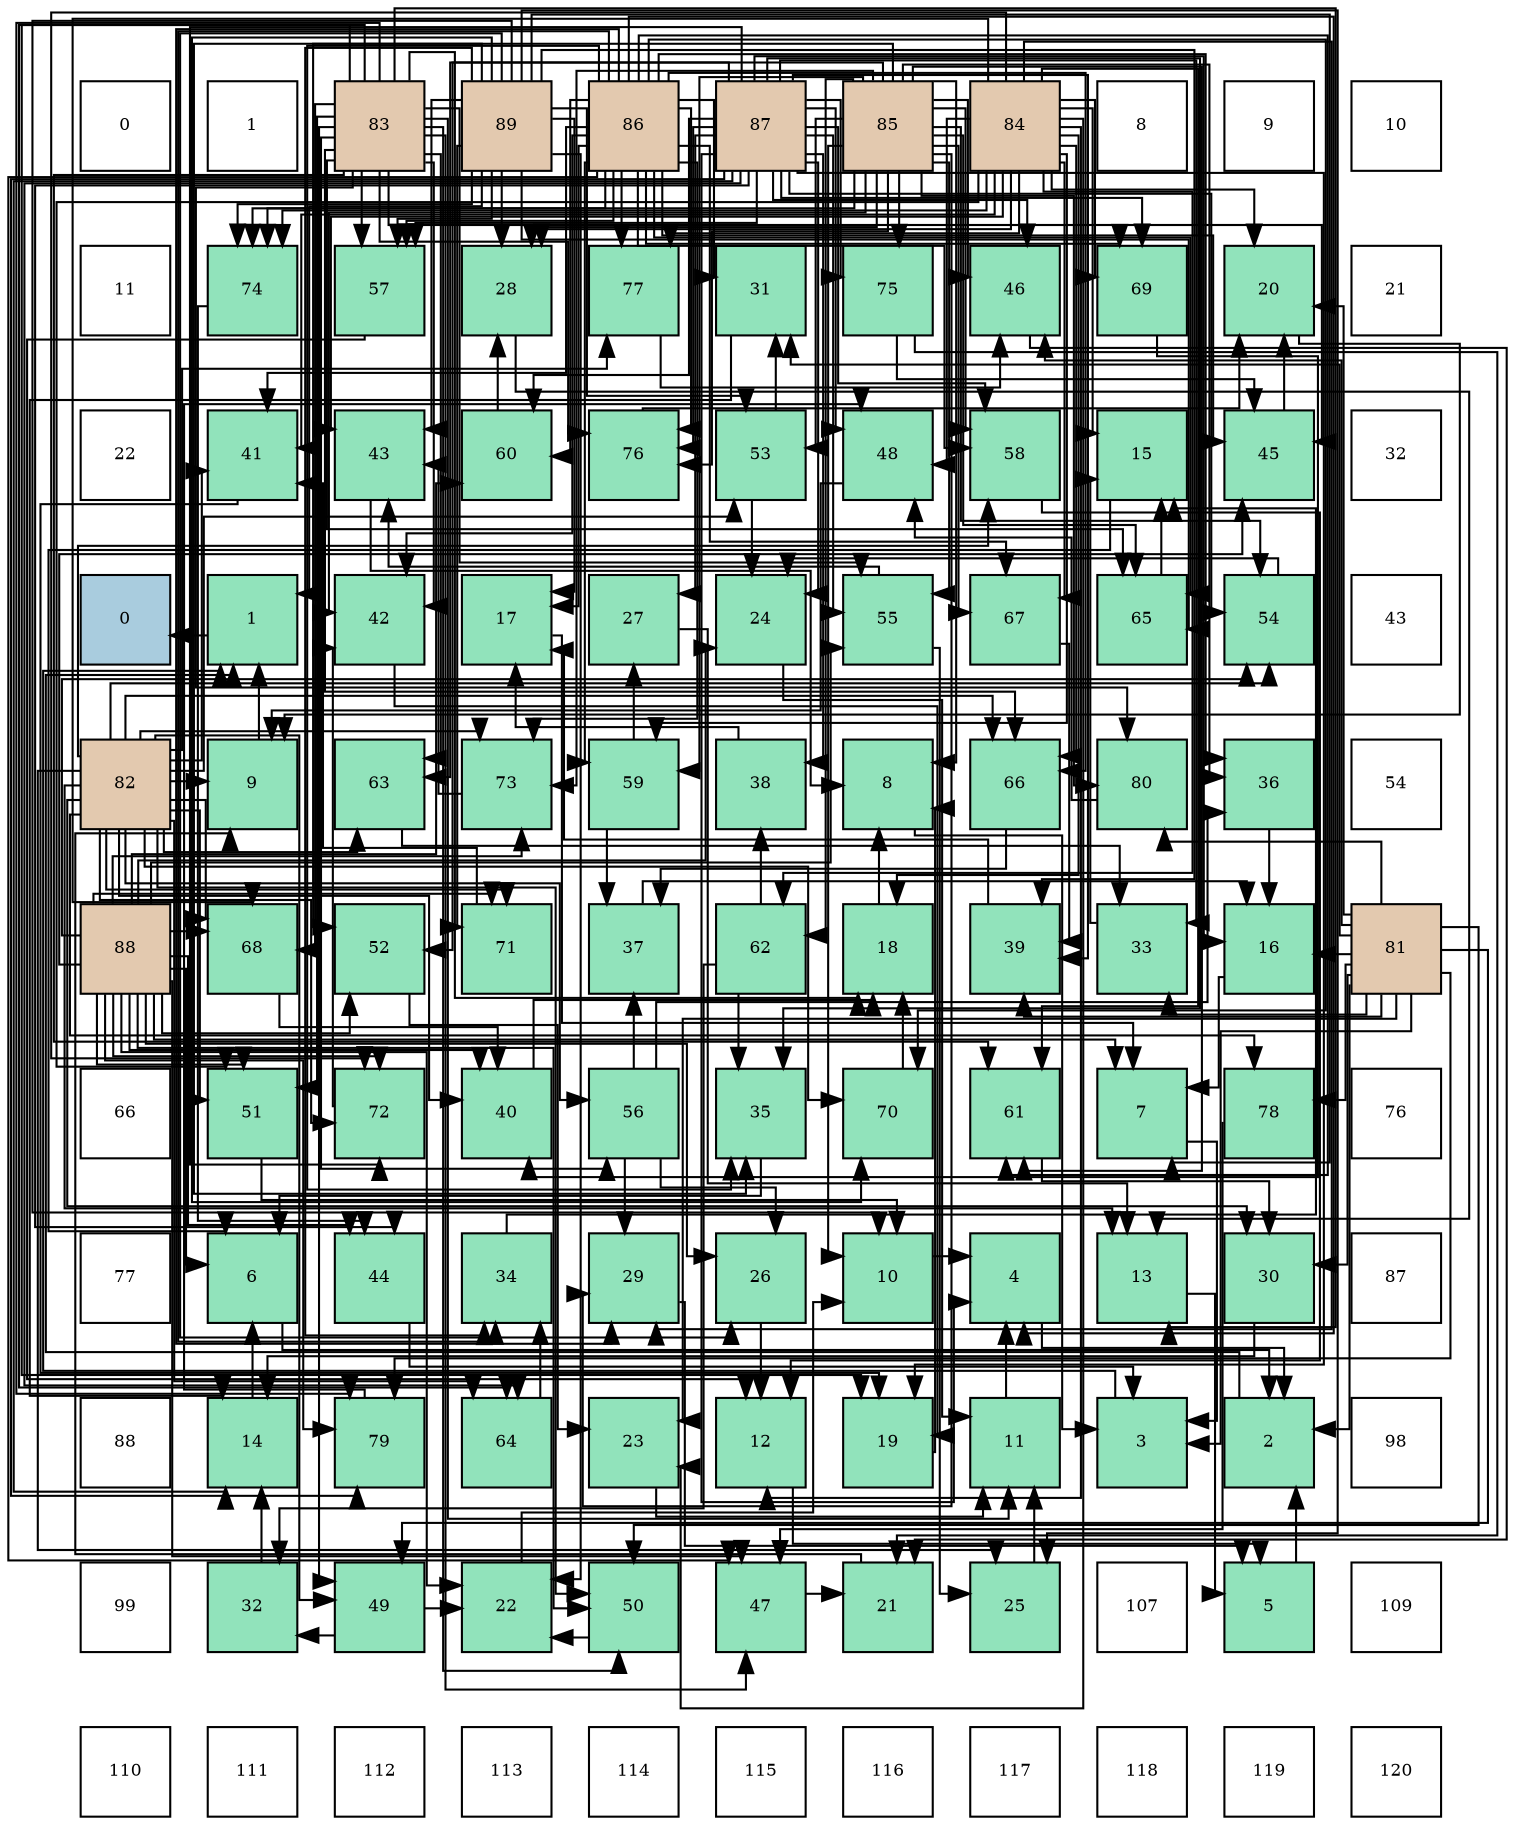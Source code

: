 digraph layout{
 rankdir=TB;
 splines=ortho;
 node [style=filled shape=square fixedsize=true width=0.6];
0[label="0", fontsize=8, fillcolor="#ffffff"];
1[label="1", fontsize=8, fillcolor="#ffffff"];
2[label="83", fontsize=8, fillcolor="#e3c9af"];
3[label="89", fontsize=8, fillcolor="#e3c9af"];
4[label="86", fontsize=8, fillcolor="#e3c9af"];
5[label="87", fontsize=8, fillcolor="#e3c9af"];
6[label="85", fontsize=8, fillcolor="#e3c9af"];
7[label="84", fontsize=8, fillcolor="#e3c9af"];
8[label="8", fontsize=8, fillcolor="#ffffff"];
9[label="9", fontsize=8, fillcolor="#ffffff"];
10[label="10", fontsize=8, fillcolor="#ffffff"];
11[label="11", fontsize=8, fillcolor="#ffffff"];
12[label="74", fontsize=8, fillcolor="#91e3bb"];
13[label="57", fontsize=8, fillcolor="#91e3bb"];
14[label="28", fontsize=8, fillcolor="#91e3bb"];
15[label="77", fontsize=8, fillcolor="#91e3bb"];
16[label="31", fontsize=8, fillcolor="#91e3bb"];
17[label="75", fontsize=8, fillcolor="#91e3bb"];
18[label="46", fontsize=8, fillcolor="#91e3bb"];
19[label="69", fontsize=8, fillcolor="#91e3bb"];
20[label="20", fontsize=8, fillcolor="#91e3bb"];
21[label="21", fontsize=8, fillcolor="#ffffff"];
22[label="22", fontsize=8, fillcolor="#ffffff"];
23[label="41", fontsize=8, fillcolor="#91e3bb"];
24[label="43", fontsize=8, fillcolor="#91e3bb"];
25[label="60", fontsize=8, fillcolor="#91e3bb"];
26[label="76", fontsize=8, fillcolor="#91e3bb"];
27[label="53", fontsize=8, fillcolor="#91e3bb"];
28[label="48", fontsize=8, fillcolor="#91e3bb"];
29[label="58", fontsize=8, fillcolor="#91e3bb"];
30[label="15", fontsize=8, fillcolor="#91e3bb"];
31[label="45", fontsize=8, fillcolor="#91e3bb"];
32[label="32", fontsize=8, fillcolor="#ffffff"];
33[label="0", fontsize=8, fillcolor="#a9ccde"];
34[label="1", fontsize=8, fillcolor="#91e3bb"];
35[label="42", fontsize=8, fillcolor="#91e3bb"];
36[label="17", fontsize=8, fillcolor="#91e3bb"];
37[label="27", fontsize=8, fillcolor="#91e3bb"];
38[label="24", fontsize=8, fillcolor="#91e3bb"];
39[label="55", fontsize=8, fillcolor="#91e3bb"];
40[label="67", fontsize=8, fillcolor="#91e3bb"];
41[label="65", fontsize=8, fillcolor="#91e3bb"];
42[label="54", fontsize=8, fillcolor="#91e3bb"];
43[label="43", fontsize=8, fillcolor="#ffffff"];
44[label="82", fontsize=8, fillcolor="#e3c9af"];
45[label="9", fontsize=8, fillcolor="#91e3bb"];
46[label="63", fontsize=8, fillcolor="#91e3bb"];
47[label="73", fontsize=8, fillcolor="#91e3bb"];
48[label="59", fontsize=8, fillcolor="#91e3bb"];
49[label="38", fontsize=8, fillcolor="#91e3bb"];
50[label="8", fontsize=8, fillcolor="#91e3bb"];
51[label="66", fontsize=8, fillcolor="#91e3bb"];
52[label="80", fontsize=8, fillcolor="#91e3bb"];
53[label="36", fontsize=8, fillcolor="#91e3bb"];
54[label="54", fontsize=8, fillcolor="#ffffff"];
55[label="88", fontsize=8, fillcolor="#e3c9af"];
56[label="68", fontsize=8, fillcolor="#91e3bb"];
57[label="52", fontsize=8, fillcolor="#91e3bb"];
58[label="71", fontsize=8, fillcolor="#91e3bb"];
59[label="37", fontsize=8, fillcolor="#91e3bb"];
60[label="62", fontsize=8, fillcolor="#91e3bb"];
61[label="18", fontsize=8, fillcolor="#91e3bb"];
62[label="39", fontsize=8, fillcolor="#91e3bb"];
63[label="33", fontsize=8, fillcolor="#91e3bb"];
64[label="16", fontsize=8, fillcolor="#91e3bb"];
65[label="81", fontsize=8, fillcolor="#e3c9af"];
66[label="66", fontsize=8, fillcolor="#ffffff"];
67[label="51", fontsize=8, fillcolor="#91e3bb"];
68[label="72", fontsize=8, fillcolor="#91e3bb"];
69[label="40", fontsize=8, fillcolor="#91e3bb"];
70[label="56", fontsize=8, fillcolor="#91e3bb"];
71[label="35", fontsize=8, fillcolor="#91e3bb"];
72[label="70", fontsize=8, fillcolor="#91e3bb"];
73[label="61", fontsize=8, fillcolor="#91e3bb"];
74[label="7", fontsize=8, fillcolor="#91e3bb"];
75[label="78", fontsize=8, fillcolor="#91e3bb"];
76[label="76", fontsize=8, fillcolor="#ffffff"];
77[label="77", fontsize=8, fillcolor="#ffffff"];
78[label="6", fontsize=8, fillcolor="#91e3bb"];
79[label="44", fontsize=8, fillcolor="#91e3bb"];
80[label="34", fontsize=8, fillcolor="#91e3bb"];
81[label="29", fontsize=8, fillcolor="#91e3bb"];
82[label="26", fontsize=8, fillcolor="#91e3bb"];
83[label="10", fontsize=8, fillcolor="#91e3bb"];
84[label="4", fontsize=8, fillcolor="#91e3bb"];
85[label="13", fontsize=8, fillcolor="#91e3bb"];
86[label="30", fontsize=8, fillcolor="#91e3bb"];
87[label="87", fontsize=8, fillcolor="#ffffff"];
88[label="88", fontsize=8, fillcolor="#ffffff"];
89[label="14", fontsize=8, fillcolor="#91e3bb"];
90[label="79", fontsize=8, fillcolor="#91e3bb"];
91[label="64", fontsize=8, fillcolor="#91e3bb"];
92[label="23", fontsize=8, fillcolor="#91e3bb"];
93[label="12", fontsize=8, fillcolor="#91e3bb"];
94[label="19", fontsize=8, fillcolor="#91e3bb"];
95[label="11", fontsize=8, fillcolor="#91e3bb"];
96[label="3", fontsize=8, fillcolor="#91e3bb"];
97[label="2", fontsize=8, fillcolor="#91e3bb"];
98[label="98", fontsize=8, fillcolor="#ffffff"];
99[label="99", fontsize=8, fillcolor="#ffffff"];
100[label="32", fontsize=8, fillcolor="#91e3bb"];
101[label="49", fontsize=8, fillcolor="#91e3bb"];
102[label="22", fontsize=8, fillcolor="#91e3bb"];
103[label="50", fontsize=8, fillcolor="#91e3bb"];
104[label="47", fontsize=8, fillcolor="#91e3bb"];
105[label="21", fontsize=8, fillcolor="#91e3bb"];
106[label="25", fontsize=8, fillcolor="#91e3bb"];
107[label="107", fontsize=8, fillcolor="#ffffff"];
108[label="5", fontsize=8, fillcolor="#91e3bb"];
109[label="109", fontsize=8, fillcolor="#ffffff"];
110[label="110", fontsize=8, fillcolor="#ffffff"];
111[label="111", fontsize=8, fillcolor="#ffffff"];
112[label="112", fontsize=8, fillcolor="#ffffff"];
113[label="113", fontsize=8, fillcolor="#ffffff"];
114[label="114", fontsize=8, fillcolor="#ffffff"];
115[label="115", fontsize=8, fillcolor="#ffffff"];
116[label="116", fontsize=8, fillcolor="#ffffff"];
117[label="117", fontsize=8, fillcolor="#ffffff"];
118[label="118", fontsize=8, fillcolor="#ffffff"];
119[label="119", fontsize=8, fillcolor="#ffffff"];
120[label="120", fontsize=8, fillcolor="#ffffff"];
edge [constraint=false, style=vis];34 -> 33;
97 -> 34;
96 -> 34;
84 -> 97;
108 -> 97;
78 -> 97;
74 -> 96;
50 -> 96;
45 -> 34;
83 -> 84;
95 -> 84;
93 -> 108;
85 -> 108;
89 -> 78;
30 -> 78;
64 -> 74;
36 -> 74;
61 -> 50;
94 -> 50;
20 -> 45;
105 -> 45;
102 -> 83;
92 -> 95;
38 -> 95;
106 -> 95;
82 -> 93;
37 -> 85;
14 -> 85;
81 -> 108;
86 -> 89;
16 -> 89;
100 -> 89;
63 -> 30;
80 -> 30;
71 -> 78;
53 -> 64;
59 -> 64;
49 -> 36;
62 -> 36;
69 -> 61;
23 -> 94;
35 -> 94;
24 -> 50;
79 -> 96;
31 -> 20;
18 -> 105;
104 -> 105;
28 -> 45;
101 -> 102;
101 -> 100;
103 -> 102;
67 -> 83;
57 -> 92;
27 -> 38;
27 -> 16;
42 -> 38;
39 -> 106;
39 -> 24;
70 -> 82;
70 -> 81;
70 -> 53;
70 -> 59;
13 -> 93;
29 -> 93;
48 -> 37;
48 -> 59;
25 -> 14;
73 -> 86;
60 -> 100;
60 -> 71;
60 -> 49;
46 -> 63;
91 -> 80;
41 -> 30;
51 -> 59;
40 -> 62;
56 -> 69;
19 -> 69;
72 -> 61;
58 -> 23;
68 -> 35;
47 -> 24;
12 -> 79;
17 -> 105;
17 -> 31;
26 -> 20;
15 -> 18;
75 -> 104;
90 -> 28;
52 -> 28;
65 -> 97;
65 -> 96;
65 -> 64;
65 -> 20;
65 -> 92;
65 -> 86;
65 -> 16;
65 -> 63;
65 -> 62;
65 -> 18;
65 -> 101;
65 -> 103;
65 -> 75;
65 -> 90;
65 -> 52;
44 -> 45;
44 -> 85;
44 -> 106;
44 -> 86;
44 -> 69;
44 -> 23;
44 -> 101;
44 -> 103;
44 -> 67;
44 -> 27;
44 -> 42;
44 -> 70;
44 -> 29;
44 -> 46;
44 -> 91;
44 -> 51;
44 -> 56;
44 -> 72;
44 -> 58;
44 -> 68;
44 -> 47;
44 -> 15;
44 -> 75;
2 -> 95;
2 -> 85;
2 -> 61;
2 -> 94;
2 -> 35;
2 -> 31;
2 -> 104;
2 -> 101;
2 -> 103;
2 -> 67;
2 -> 39;
2 -> 70;
2 -> 13;
2 -> 73;
2 -> 46;
2 -> 91;
2 -> 41;
2 -> 51;
2 -> 56;
2 -> 26;
2 -> 90;
2 -> 52;
7 -> 93;
7 -> 30;
7 -> 61;
7 -> 20;
7 -> 92;
7 -> 14;
7 -> 81;
7 -> 23;
7 -> 24;
7 -> 28;
7 -> 67;
7 -> 48;
7 -> 73;
7 -> 60;
7 -> 51;
7 -> 40;
7 -> 56;
7 -> 19;
7 -> 68;
7 -> 12;
7 -> 15;
6 -> 50;
6 -> 83;
6 -> 14;
6 -> 81;
6 -> 53;
6 -> 35;
6 -> 18;
6 -> 57;
6 -> 27;
6 -> 42;
6 -> 39;
6 -> 29;
6 -> 48;
6 -> 73;
6 -> 60;
6 -> 46;
6 -> 41;
6 -> 40;
6 -> 47;
6 -> 12;
6 -> 17;
6 -> 26;
6 -> 52;
4 -> 84;
4 -> 36;
4 -> 81;
4 -> 16;
4 -> 80;
4 -> 71;
4 -> 53;
4 -> 23;
4 -> 35;
4 -> 31;
4 -> 104;
4 -> 13;
4 -> 29;
4 -> 48;
4 -> 25;
4 -> 73;
4 -> 41;
4 -> 51;
4 -> 40;
4 -> 19;
4 -> 72;
4 -> 47;
4 -> 12;
4 -> 26;
4 -> 15;
5 -> 84;
5 -> 89;
5 -> 64;
5 -> 94;
5 -> 38;
5 -> 37;
5 -> 63;
5 -> 71;
5 -> 49;
5 -> 62;
5 -> 79;
5 -> 18;
5 -> 28;
5 -> 57;
5 -> 42;
5 -> 39;
5 -> 13;
5 -> 29;
5 -> 25;
5 -> 91;
5 -> 19;
5 -> 68;
5 -> 17;
5 -> 26;
5 -> 90;
55 -> 78;
55 -> 74;
55 -> 102;
55 -> 38;
55 -> 82;
55 -> 69;
55 -> 79;
55 -> 31;
55 -> 104;
55 -> 103;
55 -> 67;
55 -> 57;
55 -> 42;
55 -> 39;
55 -> 25;
55 -> 56;
55 -> 58;
55 -> 68;
55 -> 47;
55 -> 90;
3 -> 34;
3 -> 74;
3 -> 83;
3 -> 36;
3 -> 102;
3 -> 106;
3 -> 82;
3 -> 14;
3 -> 80;
3 -> 71;
3 -> 62;
3 -> 24;
3 -> 27;
3 -> 13;
3 -> 41;
3 -> 72;
3 -> 58;
3 -> 12;
edge [constraint=true, style=invis];
0 -> 11 -> 22 -> 33 -> 44 -> 55 -> 66 -> 77 -> 88 -> 99 -> 110;
1 -> 12 -> 23 -> 34 -> 45 -> 56 -> 67 -> 78 -> 89 -> 100 -> 111;
2 -> 13 -> 24 -> 35 -> 46 -> 57 -> 68 -> 79 -> 90 -> 101 -> 112;
3 -> 14 -> 25 -> 36 -> 47 -> 58 -> 69 -> 80 -> 91 -> 102 -> 113;
4 -> 15 -> 26 -> 37 -> 48 -> 59 -> 70 -> 81 -> 92 -> 103 -> 114;
5 -> 16 -> 27 -> 38 -> 49 -> 60 -> 71 -> 82 -> 93 -> 104 -> 115;
6 -> 17 -> 28 -> 39 -> 50 -> 61 -> 72 -> 83 -> 94 -> 105 -> 116;
7 -> 18 -> 29 -> 40 -> 51 -> 62 -> 73 -> 84 -> 95 -> 106 -> 117;
8 -> 19 -> 30 -> 41 -> 52 -> 63 -> 74 -> 85 -> 96 -> 107 -> 118;
9 -> 20 -> 31 -> 42 -> 53 -> 64 -> 75 -> 86 -> 97 -> 108 -> 119;
10 -> 21 -> 32 -> 43 -> 54 -> 65 -> 76 -> 87 -> 98 -> 109 -> 120;
rank = same {0 -> 1 -> 2 -> 3 -> 4 -> 5 -> 6 -> 7 -> 8 -> 9 -> 10};
rank = same {11 -> 12 -> 13 -> 14 -> 15 -> 16 -> 17 -> 18 -> 19 -> 20 -> 21};
rank = same {22 -> 23 -> 24 -> 25 -> 26 -> 27 -> 28 -> 29 -> 30 -> 31 -> 32};
rank = same {33 -> 34 -> 35 -> 36 -> 37 -> 38 -> 39 -> 40 -> 41 -> 42 -> 43};
rank = same {44 -> 45 -> 46 -> 47 -> 48 -> 49 -> 50 -> 51 -> 52 -> 53 -> 54};
rank = same {55 -> 56 -> 57 -> 58 -> 59 -> 60 -> 61 -> 62 -> 63 -> 64 -> 65};
rank = same {66 -> 67 -> 68 -> 69 -> 70 -> 71 -> 72 -> 73 -> 74 -> 75 -> 76};
rank = same {77 -> 78 -> 79 -> 80 -> 81 -> 82 -> 83 -> 84 -> 85 -> 86 -> 87};
rank = same {88 -> 89 -> 90 -> 91 -> 92 -> 93 -> 94 -> 95 -> 96 -> 97 -> 98};
rank = same {99 -> 100 -> 101 -> 102 -> 103 -> 104 -> 105 -> 106 -> 107 -> 108 -> 109};
rank = same {110 -> 111 -> 112 -> 113 -> 114 -> 115 -> 116 -> 117 -> 118 -> 119 -> 120};
}